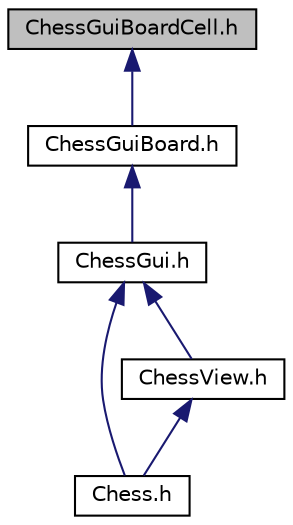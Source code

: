 digraph G
{
  bgcolor="transparent";
  edge [fontname="Helvetica",fontsize="10",labelfontname="Helvetica",labelfontsize="10"];
  node [fontname="Helvetica",fontsize="10",shape=record];
  Node1 [label="ChessGuiBoardCell.h",height=0.2,width=0.4,color="black", fillcolor="grey75", style="filled" fontcolor="black"];
  Node1 -> Node2 [dir=back,color="midnightblue",fontsize="10",style="solid",fontname="Helvetica"];
  Node2 [label="ChessGuiBoard.h",height=0.2,width=0.4,color="black",URL="$d8/df7/ChessGuiBoard_8h.html",tooltip="Midlevel container widget for the CS 240 Chess project GUI."];
  Node2 -> Node3 [dir=back,color="midnightblue",fontsize="10",style="solid",fontname="Helvetica"];
  Node3 [label="ChessGui.h",height=0.2,width=0.4,color="black",URL="$d3/d2f/ChessGui_8h.html",tooltip="Toplevel widget of the cs240 Chess project GUI frontend."];
  Node3 -> Node4 [dir=back,color="midnightblue",fontsize="10",style="solid",fontname="Helvetica"];
  Node4 [label="Chess.h",height=0.2,width=0.4,color="black",URL="$dc/d1b/Chess_8h.html",tooltip="Interface for the Chess class."];
  Node3 -> Node5 [dir=back,color="midnightblue",fontsize="10",style="solid",fontname="Helvetica"];
  Node5 [label="ChessView.h",height=0.2,width=0.4,color="black",URL="$d1/d4c/ChessView_8h.html"];
  Node5 -> Node4 [dir=back,color="midnightblue",fontsize="10",style="solid",fontname="Helvetica"];
}
